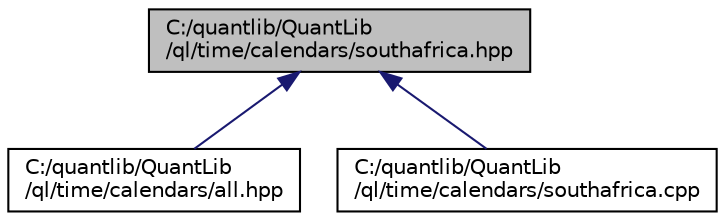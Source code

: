 digraph "C:/quantlib/QuantLib/ql/time/calendars/southafrica.hpp"
{
  edge [fontname="Helvetica",fontsize="10",labelfontname="Helvetica",labelfontsize="10"];
  node [fontname="Helvetica",fontsize="10",shape=record];
  Node1 [label="C:/quantlib/QuantLib\l/ql/time/calendars/southafrica.hpp",height=0.2,width=0.4,color="black", fillcolor="grey75", style="filled", fontcolor="black"];
  Node1 -> Node2 [dir="back",color="midnightblue",fontsize="10",style="solid"];
  Node2 [label="C:/quantlib/QuantLib\l/ql/time/calendars/all.hpp",height=0.2,width=0.4,color="black", fillcolor="white", style="filled",URL="$all_8hpp.html"];
  Node1 -> Node3 [dir="back",color="midnightblue",fontsize="10",style="solid"];
  Node3 [label="C:/quantlib/QuantLib\l/ql/time/calendars/southafrica.cpp",height=0.2,width=0.4,color="black", fillcolor="white", style="filled",URL="$southafrica_8cpp.html"];
}
